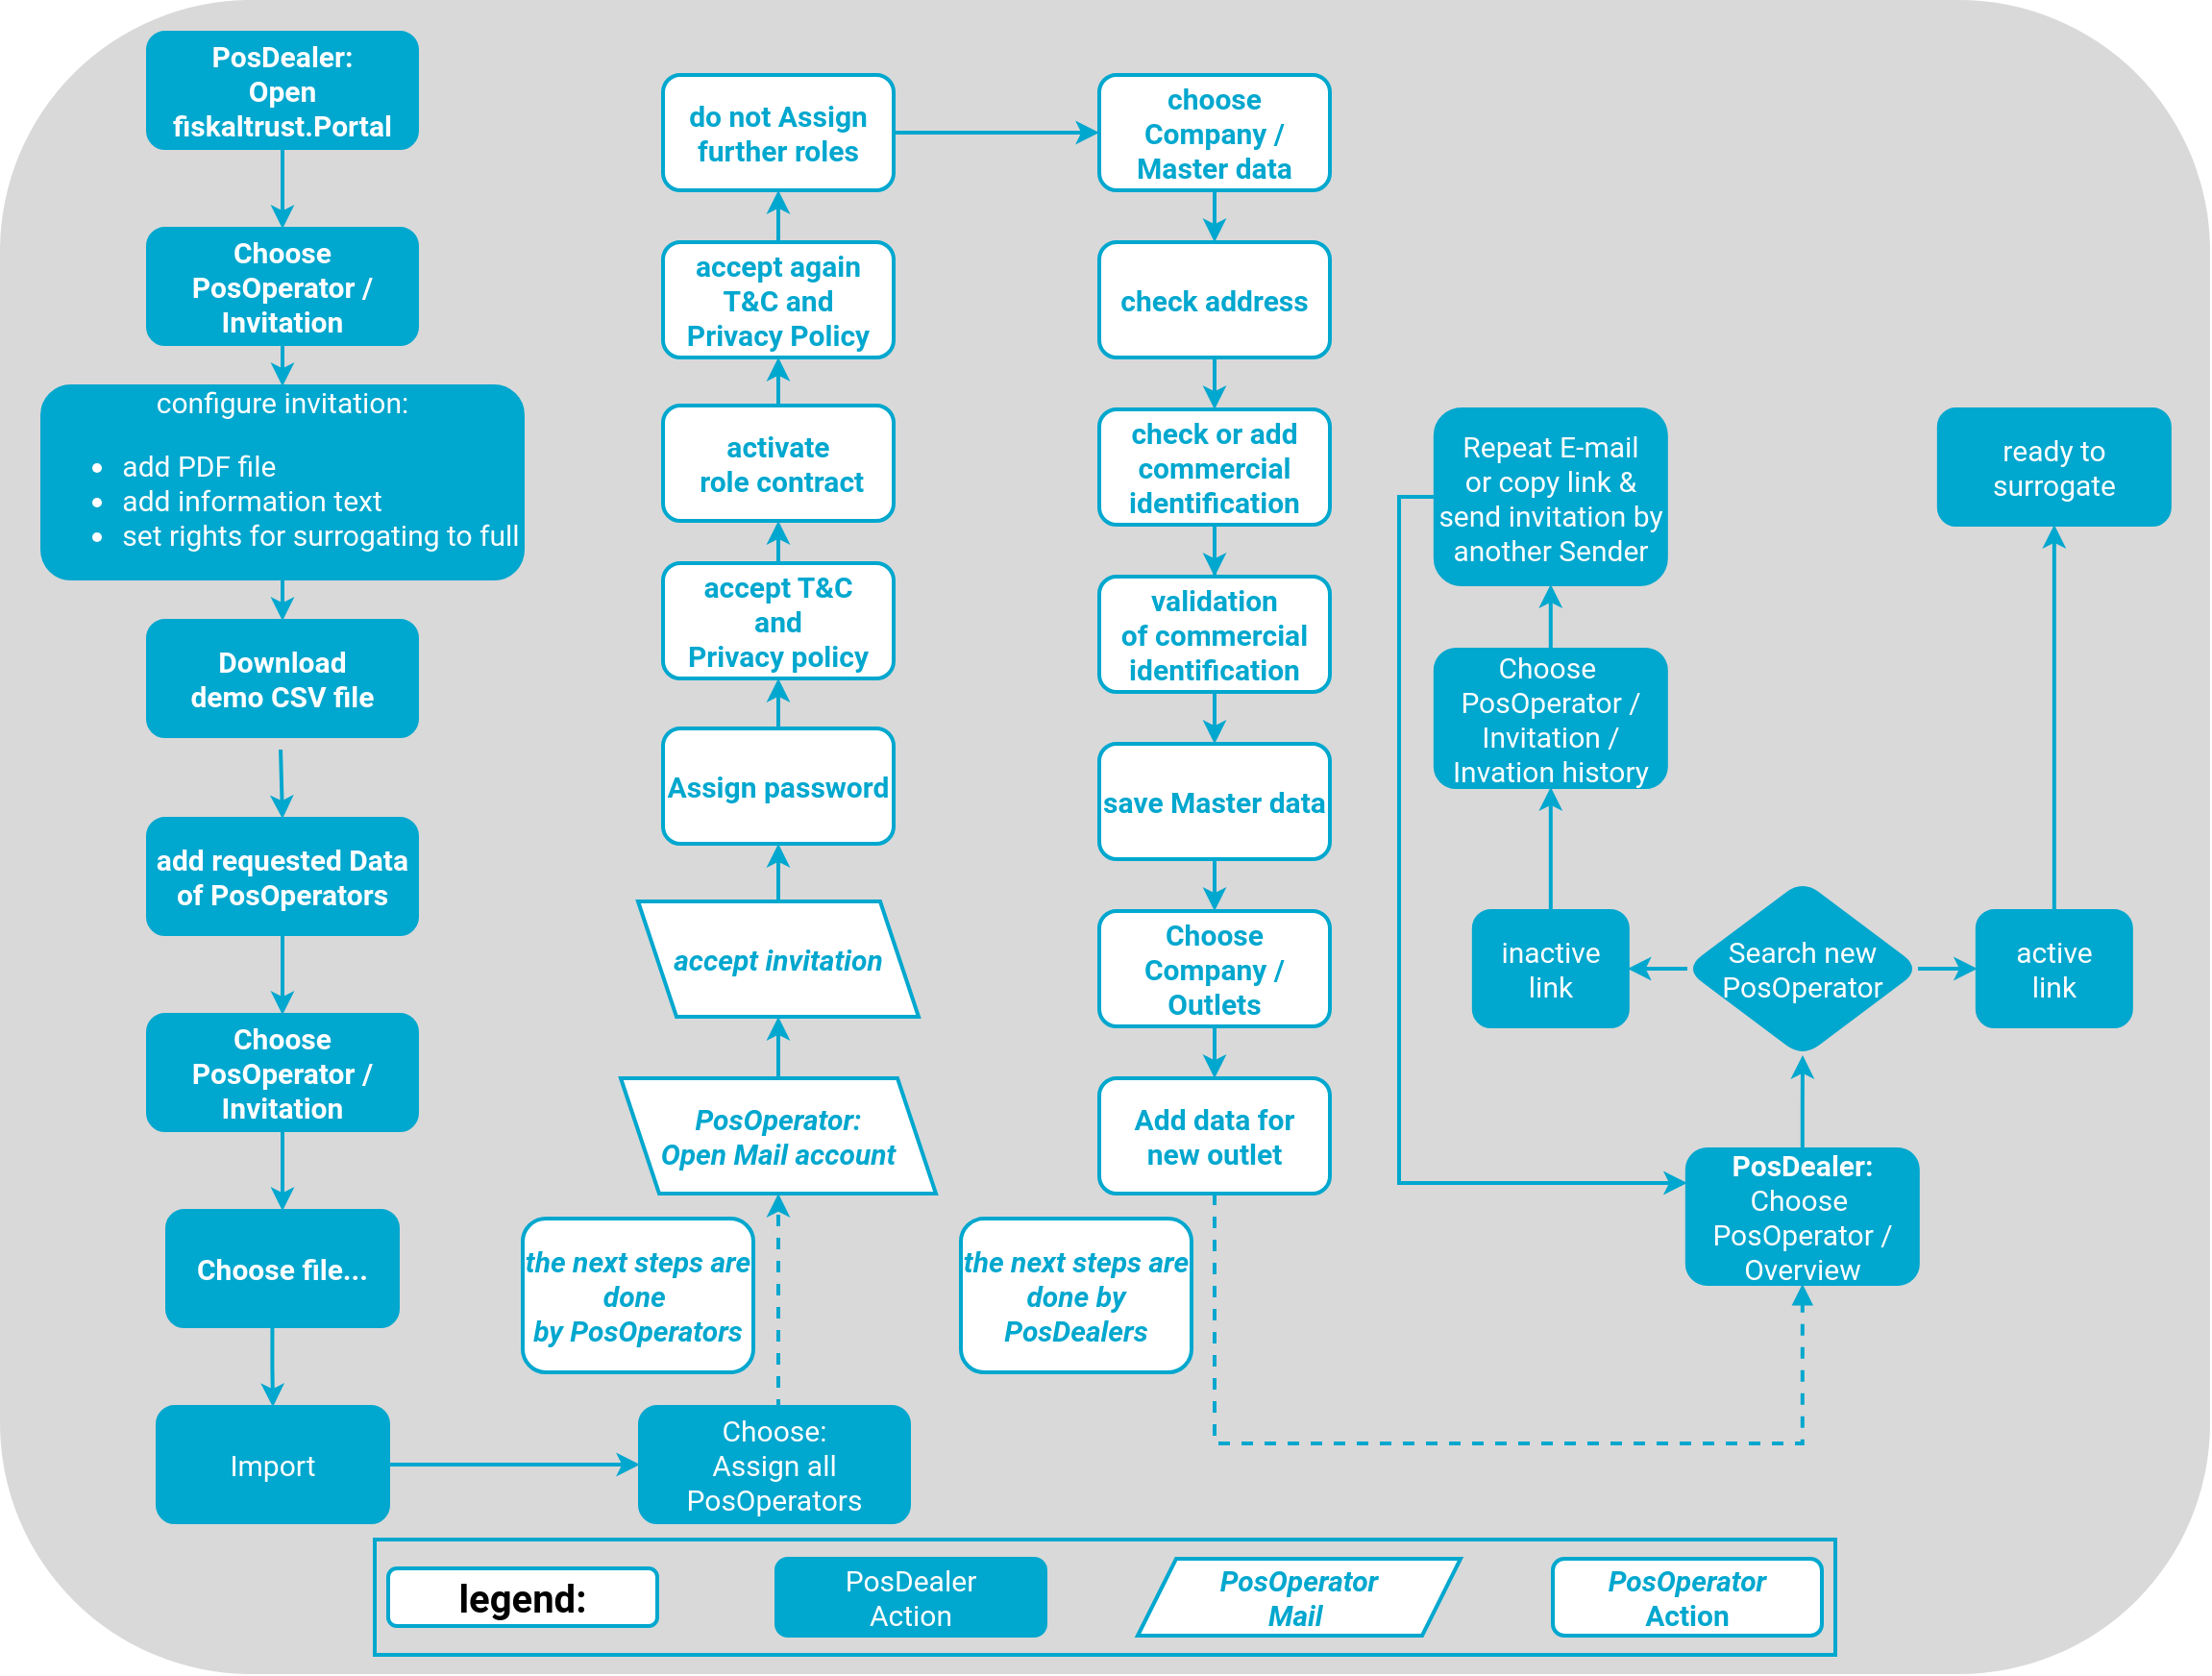 <mxfile version="16.5.1" type="device"><diagram id="C5RBs43oDa-KdzZeNtuy" name="Page-1"><mxGraphModel dx="5202" dy="2145" grid="1" gridSize="10" guides="1" tooltips="1" connect="1" arrows="1" fold="1" page="1" pageScale="1" pageWidth="1169" pageHeight="827" math="0" shadow="0"><root><mxCell id="WIyWlLk6GJQsqaUBKTNV-0"/><mxCell id="WIyWlLk6GJQsqaUBKTNV-1" parent="WIyWlLk6GJQsqaUBKTNV-0"/><mxCell id="uAgd9lMxeHu8T8ckCQIQ-0" value="" style="rounded=1;whiteSpace=wrap;html=1;fillColor=#D9D9D9;strokeColor=none;" vertex="1" parent="WIyWlLk6GJQsqaUBKTNV-1"><mxGeometry x="-2350" y="-11" width="1150" height="871" as="geometry"/></mxCell><mxCell id="v3fSg9JuTYm69rFWSCnm-49" value="" style="edgeStyle=orthogonalEdgeStyle;rounded=0;orthogonalLoop=1;jettySize=auto;html=1;fontFamily=Roboto;fontSize=24;fontColor=#00A7CE;strokeColor=#00A7CE;fontStyle=1;strokeWidth=2;entryX=0.5;entryY=0;entryDx=0;entryDy=0;" parent="WIyWlLk6GJQsqaUBKTNV-1" source="v3fSg9JuTYm69rFWSCnm-47" target="uAgd9lMxeHu8T8ckCQIQ-47" edge="1"><mxGeometry relative="1" as="geometry"><mxPoint x="-2185.72" y="94.36" as="targetPoint"/></mxGeometry></mxCell><mxCell id="v3fSg9JuTYm69rFWSCnm-47" value="&lt;span style=&quot;&quot;&gt;PosDealer:&lt;/span&gt;&lt;br style=&quot;&quot;&gt;&lt;span style=&quot;&quot;&gt;Open fiskaltrust.Portal&lt;/span&gt;&lt;span style=&quot;font-size: 15px;&quot;&gt;&lt;br&gt;&lt;/span&gt;" style="whiteSpace=wrap;html=1;rounded=1;fontColor=#FFFFFF;strokeColor=#00A7CE;fillColor=#00A7CE;fontFamily=Roboto;fontSize=15;fontStyle=1;strokeWidth=2;" parent="WIyWlLk6GJQsqaUBKTNV-1" vertex="1"><mxGeometry x="-2273" y="6" width="140" height="60" as="geometry"/></mxCell><mxCell id="Mn3AqxcqX_a29lvz7Gvl-13" value="" style="edgeStyle=orthogonalEdgeStyle;rounded=0;orthogonalLoop=1;jettySize=auto;html=1;strokeColor=#00A7CE;fontStyle=1;strokeWidth=2;entryX=0.5;entryY=0;entryDx=0;entryDy=0;" parent="WIyWlLk6GJQsqaUBKTNV-1" source="v3fSg9JuTYm69rFWSCnm-54" target="v3fSg9JuTYm69rFWSCnm-65" edge="1"><mxGeometry relative="1" as="geometry"><mxPoint x="-2080.56" y="547.6" as="targetPoint"/></mxGeometry></mxCell><mxCell id="v3fSg9JuTYm69rFWSCnm-54" value="add requested Data of PosOperators" style="whiteSpace=wrap;html=1;rounded=1;fontColor=#FFFFFF;strokeColor=#00A7CE;fillColor=#00A7CE;fontFamily=Roboto;fontSize=15;fontStyle=1;strokeWidth=2;" parent="WIyWlLk6GJQsqaUBKTNV-1" vertex="1"><mxGeometry x="-2273" y="415" width="140" height="60" as="geometry"/></mxCell><mxCell id="v3fSg9JuTYm69rFWSCnm-68" value="" style="edgeStyle=orthogonalEdgeStyle;rounded=0;orthogonalLoop=1;jettySize=auto;html=1;fontFamily=Roboto;fontSize=24;fontColor=#00A7CE;strokeColor=#00A7CE;fontStyle=1;strokeWidth=2;" parent="WIyWlLk6GJQsqaUBKTNV-1" source="v3fSg9JuTYm69rFWSCnm-65" target="uAgd9lMxeHu8T8ckCQIQ-40" edge="1"><mxGeometry relative="1" as="geometry"><mxPoint x="-2136" y="663" as="targetPoint"/></mxGeometry></mxCell><mxCell id="v3fSg9JuTYm69rFWSCnm-70" value="" style="edgeStyle=orthogonalEdgeStyle;rounded=0;orthogonalLoop=1;jettySize=auto;html=1;fontFamily=Roboto;fontSize=24;fontColor=#00A7CE;strokeColor=#00A7CE;strokeWidth=2;exitX=0.456;exitY=0.983;exitDx=0;exitDy=0;exitPerimeter=0;" parent="WIyWlLk6GJQsqaUBKTNV-1" source="uAgd9lMxeHu8T8ckCQIQ-40" target="v3fSg9JuTYm69rFWSCnm-69" edge="1"><mxGeometry relative="1" as="geometry"><mxPoint x="-2196" y="693" as="sourcePoint"/></mxGeometry></mxCell><mxCell id="Mn3AqxcqX_a29lvz7Gvl-87" value="" style="edgeStyle=orthogonalEdgeStyle;rounded=0;orthogonalLoop=1;jettySize=auto;html=1;fontColor=#00A7CE;strokeColor=#00A7CE;strokeWidth=2;" parent="WIyWlLk6GJQsqaUBKTNV-1" source="v3fSg9JuTYm69rFWSCnm-69" target="v3fSg9JuTYm69rFWSCnm-89" edge="1"><mxGeometry relative="1" as="geometry"/></mxCell><mxCell id="v3fSg9JuTYm69rFWSCnm-69" value="Import" style="whiteSpace=wrap;html=1;rounded=1;fontFamily=Roboto;fontSize=15;fontColor=#FFFFFF;strokeColor=#00A7CE;fillColor=#00A7CE;strokeWidth=2;" parent="WIyWlLk6GJQsqaUBKTNV-1" vertex="1"><mxGeometry x="-2268" y="721" width="120" height="60" as="geometry"/></mxCell><mxCell id="v3fSg9JuTYm69rFWSCnm-101" value="" style="edgeStyle=orthogonalEdgeStyle;rounded=0;orthogonalLoop=1;jettySize=auto;html=1;fontFamily=Roboto;fontSize=24;fontColor=#00A7CE;strokeColor=#00A7CE;strokeWidth=2;" parent="WIyWlLk6GJQsqaUBKTNV-1" source="v3fSg9JuTYm69rFWSCnm-98" target="v3fSg9JuTYm69rFWSCnm-100" edge="1"><mxGeometry relative="1" as="geometry"/></mxCell><mxCell id="v3fSg9JuTYm69rFWSCnm-98" value="accept invitation" style="shape=parallelogram;perimeter=parallelogramPerimeter;whiteSpace=wrap;html=1;fixedSize=1;labelBackgroundColor=#;fontFamily=Roboto;fontSize=15;fontColor=#00A7CE;strokeColor=#00A7CE;fillColor=default;fontStyle=3;flipV=1;strokeWidth=2;" parent="WIyWlLk6GJQsqaUBKTNV-1" vertex="1"><mxGeometry x="-2018" y="458" width="146" height="60" as="geometry"/></mxCell><mxCell id="v3fSg9JuTYm69rFWSCnm-103" value="" style="edgeStyle=orthogonalEdgeStyle;rounded=0;orthogonalLoop=1;jettySize=auto;html=1;fontFamily=Roboto;fontSize=24;fontColor=#00A7CE;strokeColor=#00A7CE;strokeWidth=2;" parent="WIyWlLk6GJQsqaUBKTNV-1" source="v3fSg9JuTYm69rFWSCnm-100" target="v3fSg9JuTYm69rFWSCnm-102" edge="1"><mxGeometry relative="1" as="geometry"/></mxCell><mxCell id="v3fSg9JuTYm69rFWSCnm-100" value="Assign password" style="whiteSpace=wrap;html=1;rounded=1;fontFamily=Roboto;fontSize=15;fontColor=#00A7CE;fontStyle=1;strokeColor=#00A7CE;flipV=1;strokeWidth=2;" parent="WIyWlLk6GJQsqaUBKTNV-1" vertex="1"><mxGeometry x="-2005" y="368" width="120" height="60" as="geometry"/></mxCell><mxCell id="z2bu3mqi8o8vtRumku9h-1" value="" style="edgeStyle=orthogonalEdgeStyle;rounded=0;orthogonalLoop=1;jettySize=auto;html=1;strokeColor=#00A7CE;strokeWidth=2;" parent="WIyWlLk6GJQsqaUBKTNV-1" source="v3fSg9JuTYm69rFWSCnm-102" target="z2bu3mqi8o8vtRumku9h-0" edge="1"><mxGeometry relative="1" as="geometry"/></mxCell><mxCell id="v3fSg9JuTYm69rFWSCnm-102" value="accept T&amp;amp;C&lt;br&gt;and &lt;br&gt;Privacy policy" style="whiteSpace=wrap;html=1;rounded=1;fontFamily=Roboto;fontSize=15;fontColor=#00A7CE;fontStyle=1;strokeColor=#00A7CE;flipV=1;strokeWidth=2;" parent="WIyWlLk6GJQsqaUBKTNV-1" vertex="1"><mxGeometry x="-2005" y="282" width="120" height="60" as="geometry"/></mxCell><mxCell id="puUZkzGOgNQU4tXlGvYH-34" value="" style="edgeStyle=orthogonalEdgeStyle;rounded=0;orthogonalLoop=1;jettySize=auto;html=1;strokeColor=#00A7CE;strokeWidth=2;" parent="WIyWlLk6GJQsqaUBKTNV-1" source="v3fSg9JuTYm69rFWSCnm-104" target="puUZkzGOgNQU4tXlGvYH-23" edge="1"><mxGeometry relative="1" as="geometry"/></mxCell><mxCell id="v3fSg9JuTYm69rFWSCnm-104" value="choose &lt;br&gt;Company / Master data" style="whiteSpace=wrap;html=1;rounded=1;fontFamily=Roboto;fontSize=15;fontColor=#00A7CE;fontStyle=1;strokeColor=#00A7CE;flipV=1;strokeWidth=2;" parent="WIyWlLk6GJQsqaUBKTNV-1" vertex="1"><mxGeometry x="-1778" y="28" width="120" height="60" as="geometry"/></mxCell><mxCell id="Mn3AqxcqX_a29lvz7Gvl-58" value="" style="edgeStyle=orthogonalEdgeStyle;rounded=0;orthogonalLoop=1;jettySize=auto;html=1;fontColor=#00A7CE;strokeColor=#00A7CE;strokeWidth=2;" parent="WIyWlLk6GJQsqaUBKTNV-1" source="v3fSg9JuTYm69rFWSCnm-108" target="Mn3AqxcqX_a29lvz7Gvl-57" edge="1"><mxGeometry relative="1" as="geometry"/></mxCell><mxCell id="v3fSg9JuTYm69rFWSCnm-108" value="check or add commercial identification" style="whiteSpace=wrap;html=1;rounded=1;fontFamily=Roboto;fontSize=15;fontColor=#00A7CE;fontStyle=1;strokeColor=#00A7CE;strokeWidth=2;flipV=1;" parent="WIyWlLk6GJQsqaUBKTNV-1" vertex="1"><mxGeometry x="-1778" y="202" width="120" height="60" as="geometry"/></mxCell><mxCell id="v3fSg9JuTYm69rFWSCnm-120" value="" style="edgeStyle=orthogonalEdgeStyle;rounded=0;orthogonalLoop=1;jettySize=auto;html=1;fontFamily=Roboto;fontSize=15;fontColor=#00A7CE;strokeColor=#00A7CE;strokeWidth=2;dashed=1;exitX=0.5;exitY=0;exitDx=0;exitDy=0;entryX=0.5;entryY=1;entryDx=0;entryDy=0;" parent="WIyWlLk6GJQsqaUBKTNV-1" source="v3fSg9JuTYm69rFWSCnm-89" target="puUZkzGOgNQU4tXlGvYH-32" edge="1"><mxGeometry relative="1" as="geometry"><mxPoint x="-1690" y="901" as="targetPoint"/><Array as="points"><mxPoint x="-1945" y="721"/></Array></mxGeometry></mxCell><mxCell id="z2bu3mqi8o8vtRumku9h-3" value="" style="edgeStyle=orthogonalEdgeStyle;rounded=0;orthogonalLoop=1;jettySize=auto;html=1;fontColor=#00A7CE;strokeColor=#00A7CE;strokeWidth=2;" parent="WIyWlLk6GJQsqaUBKTNV-1" source="z2bu3mqi8o8vtRumku9h-0" target="z2bu3mqi8o8vtRumku9h-2" edge="1"><mxGeometry relative="1" as="geometry"/></mxCell><mxCell id="z2bu3mqi8o8vtRumku9h-0" value="&lt;span&gt;activate&lt;br&gt;&amp;nbsp;role contract&lt;/span&gt;" style="whiteSpace=wrap;html=1;rounded=1;fontFamily=Roboto;fontSize=15;fontColor=#00A7CE;fontStyle=1;strokeColor=#00A7CE;flipV=1;strokeWidth=2;" parent="WIyWlLk6GJQsqaUBKTNV-1" vertex="1"><mxGeometry x="-2005" y="200" width="120" height="60" as="geometry"/></mxCell><mxCell id="z2bu3mqi8o8vtRumku9h-6" value="" style="edgeStyle=orthogonalEdgeStyle;rounded=0;orthogonalLoop=1;jettySize=auto;html=1;fontColor=#00A7CE;strokeColor=#00A7CE;strokeWidth=2;" parent="WIyWlLk6GJQsqaUBKTNV-1" source="z2bu3mqi8o8vtRumku9h-2" target="z2bu3mqi8o8vtRumku9h-5" edge="1"><mxGeometry relative="1" as="geometry"/></mxCell><mxCell id="z2bu3mqi8o8vtRumku9h-2" value="&lt;span&gt;accept again&lt;br&gt;T&amp;amp;C&amp;nbsp;&lt;/span&gt;&lt;span&gt;and &lt;br&gt;Privacy Policy&lt;/span&gt;" style="whiteSpace=wrap;html=1;rounded=1;fontFamily=Roboto;fontSize=15;fontColor=#00A7CE;fontStyle=1;strokeColor=#00A7CE;flipV=1;strokeWidth=2;" parent="WIyWlLk6GJQsqaUBKTNV-1" vertex="1"><mxGeometry x="-2005" y="115" width="120" height="60" as="geometry"/></mxCell><mxCell id="puUZkzGOgNQU4tXlGvYH-30" value="" style="edgeStyle=orthogonalEdgeStyle;rounded=0;orthogonalLoop=1;jettySize=auto;html=1;strokeColor=#00A7CE;strokeWidth=2;" parent="WIyWlLk6GJQsqaUBKTNV-1" source="z2bu3mqi8o8vtRumku9h-5" target="v3fSg9JuTYm69rFWSCnm-104" edge="1"><mxGeometry relative="1" as="geometry"/></mxCell><mxCell id="z2bu3mqi8o8vtRumku9h-5" value="&lt;h4&gt;do not&amp;nbsp;Assign further roles&lt;/h4&gt;" style="whiteSpace=wrap;html=1;rounded=1;fontFamily=Roboto;fontSize=15;fontColor=#00A7CE;fontStyle=1;strokeColor=#00A7CE;flipV=1;strokeWidth=2;" parent="WIyWlLk6GJQsqaUBKTNV-1" vertex="1"><mxGeometry x="-2005" y="28" width="120" height="60" as="geometry"/></mxCell><mxCell id="puUZkzGOgNQU4tXlGvYH-8" value="" style="edgeStyle=orthogonalEdgeStyle;rounded=0;orthogonalLoop=1;jettySize=auto;html=1;strokeColor=#00A7CE;strokeWidth=2;" parent="WIyWlLk6GJQsqaUBKTNV-1" source="Mn3AqxcqX_a29lvz7Gvl-14" target="puUZkzGOgNQU4tXlGvYH-7" edge="1"><mxGeometry relative="1" as="geometry"/></mxCell><mxCell id="Mn3AqxcqX_a29lvz7Gvl-14" value="save Master data" style="whiteSpace=wrap;html=1;rounded=1;fontFamily=Roboto;fontSize=15;fontColor=#00A7CE;fontStyle=1;strokeColor=#00A7CE;strokeWidth=2;" parent="WIyWlLk6GJQsqaUBKTNV-1" vertex="1"><mxGeometry x="-1778" y="376" width="120" height="60" as="geometry"/></mxCell><mxCell id="Mn3AqxcqX_a29lvz7Gvl-69" value="" style="edgeStyle=orthogonalEdgeStyle;rounded=0;orthogonalLoop=1;jettySize=auto;html=1;fontColor=#00A7CE;strokeColor=#00A7CE;strokeWidth=2;entryX=0.5;entryY=0;entryDx=0;entryDy=0;" parent="WIyWlLk6GJQsqaUBKTNV-1" source="Mn3AqxcqX_a29lvz7Gvl-57" target="Mn3AqxcqX_a29lvz7Gvl-14" edge="1"><mxGeometry relative="1" as="geometry"><mxPoint x="-1708" y="500" as="targetPoint"/></mxGeometry></mxCell><mxCell id="Mn3AqxcqX_a29lvz7Gvl-57" value="validation&lt;br&gt;of commercial identification" style="whiteSpace=wrap;html=1;rounded=1;fontFamily=Roboto;fontSize=15;fontColor=#00A7CE;fontStyle=1;strokeColor=#00A7CE;strokeWidth=2;" parent="WIyWlLk6GJQsqaUBKTNV-1" vertex="1"><mxGeometry x="-1778" y="289" width="120" height="60" as="geometry"/></mxCell><mxCell id="Mn3AqxcqX_a29lvz7Gvl-68" value="" style="edgeStyle=orthogonalEdgeStyle;rounded=0;orthogonalLoop=1;jettySize=auto;html=1;fontFamily=Roboto;fontSize=24;fontColor=#00A7CE;strokeColor=#00A7CE;endArrow=none;strokeWidth=2;" parent="WIyWlLk6GJQsqaUBKTNV-1" source="v3fSg9JuTYm69rFWSCnm-108" target="Mn3AqxcqX_a29lvz7Gvl-57" edge="1"><mxGeometry relative="1" as="geometry"><mxPoint x="-1444" y="352" as="sourcePoint"/><mxPoint x="-1444" y="481.0" as="targetPoint"/></mxGeometry></mxCell><mxCell id="v3fSg9JuTYm69rFWSCnm-89" value="Choose:&lt;br&gt;Assign all PosOperators" style="whiteSpace=wrap;html=1;rounded=1;fontFamily=Roboto;fontSize=15;fontColor=#FFFFFF;strokeColor=#00A7CE;fillColor=#00A7CE;flipV=1;strokeWidth=2;" parent="WIyWlLk6GJQsqaUBKTNV-1" vertex="1"><mxGeometry x="-2017" y="721" width="140" height="60" as="geometry"/></mxCell><mxCell id="puUZkzGOgNQU4tXlGvYH-10" value="" style="edgeStyle=orthogonalEdgeStyle;rounded=0;orthogonalLoop=1;jettySize=auto;html=1;strokeColor=#00A7CE;strokeWidth=2;" parent="WIyWlLk6GJQsqaUBKTNV-1" source="puUZkzGOgNQU4tXlGvYH-7" target="puUZkzGOgNQU4tXlGvYH-9" edge="1"><mxGeometry relative="1" as="geometry"/></mxCell><mxCell id="puUZkzGOgNQU4tXlGvYH-7" value="Choose Company / Outlets" style="whiteSpace=wrap;html=1;rounded=1;fontFamily=Roboto;fontSize=15;fontColor=#00A7CE;fontStyle=1;strokeColor=#00A7CE;strokeWidth=2;" parent="WIyWlLk6GJQsqaUBKTNV-1" vertex="1"><mxGeometry x="-1778" y="463" width="120" height="60" as="geometry"/></mxCell><mxCell id="puUZkzGOgNQU4tXlGvYH-9" value="Add data for&lt;br&gt;new outlet" style="whiteSpace=wrap;html=1;rounded=1;fontFamily=Roboto;fontSize=15;fontColor=#00A7CE;fontStyle=1;strokeColor=#00A7CE;strokeWidth=2;" parent="WIyWlLk6GJQsqaUBKTNV-1" vertex="1"><mxGeometry x="-1778" y="550" width="120" height="60" as="geometry"/></mxCell><mxCell id="puUZkzGOgNQU4tXlGvYH-37" value="" style="edgeStyle=orthogonalEdgeStyle;rounded=0;orthogonalLoop=1;jettySize=auto;html=1;strokeColor=#00A7CE;strokeWidth=2;" parent="WIyWlLk6GJQsqaUBKTNV-1" source="puUZkzGOgNQU4tXlGvYH-23" target="v3fSg9JuTYm69rFWSCnm-108" edge="1"><mxGeometry relative="1" as="geometry"/></mxCell><mxCell id="puUZkzGOgNQU4tXlGvYH-23" value="check address" style="whiteSpace=wrap;html=1;rounded=1;fontFamily=Roboto;fontSize=15;fontColor=#00A7CE;fontStyle=1;strokeColor=#00A7CE;strokeWidth=2;flipV=1;" parent="WIyWlLk6GJQsqaUBKTNV-1" vertex="1"><mxGeometry x="-1778" y="115" width="120" height="60" as="geometry"/></mxCell><mxCell id="puUZkzGOgNQU4tXlGvYH-36" value="" style="edgeStyle=orthogonalEdgeStyle;rounded=0;orthogonalLoop=1;jettySize=auto;html=1;strokeColor=#00A7CE;strokeWidth=2;exitX=0.5;exitY=0;exitDx=0;exitDy=0;" parent="WIyWlLk6GJQsqaUBKTNV-1" source="puUZkzGOgNQU4tXlGvYH-32" target="v3fSg9JuTYm69rFWSCnm-98" edge="1"><mxGeometry relative="1" as="geometry"><mxPoint x="-1957" y="545" as="sourcePoint"/></mxGeometry></mxCell><mxCell id="puUZkzGOgNQU4tXlGvYH-32" value="PosOperator:&lt;br&gt;Open Mail account" style="shape=parallelogram;perimeter=parallelogramPerimeter;whiteSpace=wrap;html=1;fixedSize=1;labelBackgroundColor=#;fontFamily=Roboto;fontSize=15;fontColor=#00A7CE;strokeColor=#00A7CE;fillColor=default;fontStyle=3;flipV=1;strokeWidth=2;" parent="WIyWlLk6GJQsqaUBKTNV-1" vertex="1"><mxGeometry x="-2027" y="550" width="164" height="60" as="geometry"/></mxCell><mxCell id="uAgd9lMxeHu8T8ckCQIQ-1" value="" style="group" vertex="1" connectable="0" parent="WIyWlLk6GJQsqaUBKTNV-1"><mxGeometry x="-2155" y="790" width="760" height="60" as="geometry"/></mxCell><mxCell id="uAgd9lMxeHu8T8ckCQIQ-2" value="" style="rounded=0;whiteSpace=wrap;html=1;fillColor=none;strokeWidth=2;strokeColor=#00A7CE;" vertex="1" parent="uAgd9lMxeHu8T8ckCQIQ-1"><mxGeometry width="760" height="60" as="geometry"/></mxCell><mxCell id="uAgd9lMxeHu8T8ckCQIQ-3" value="&lt;span style=&quot;font-size: 15px&quot;&gt;PosDealer&lt;br&gt;Action&lt;/span&gt;" style="whiteSpace=wrap;html=1;rounded=1;fontFamily=Roboto;fontSize=15;fontColor=#FFFFFF;strokeColor=#00A7CE;fillColor=#00A7CE;strokeWidth=2;" vertex="1" parent="uAgd9lMxeHu8T8ckCQIQ-1"><mxGeometry x="209" y="10" width="140" height="40" as="geometry"/></mxCell><mxCell id="uAgd9lMxeHu8T8ckCQIQ-4" value="&lt;i&gt;PosOperator&lt;br&gt;&lt;/i&gt;Action" style="whiteSpace=wrap;html=1;rounded=1;fontFamily=Roboto;fontStyle=1;fontSize=15;fontColor=#00A7CE;strokeColor=#00A7CE;strokeWidth=2;" vertex="1" parent="uAgd9lMxeHu8T8ckCQIQ-1"><mxGeometry x="613" y="10" width="140" height="40" as="geometry"/></mxCell><mxCell id="uAgd9lMxeHu8T8ckCQIQ-5" value="&lt;font style=&quot;font-size: 20px&quot;&gt;legend:&lt;/font&gt;" style="whiteSpace=wrap;html=1;rounded=1;fontFamily=Roboto;fontStyle=1;fontSize=15;strokeWidth=2;strokeColor=#00A7CE;" vertex="1" parent="uAgd9lMxeHu8T8ckCQIQ-1"><mxGeometry x="7" y="15" width="140" height="30" as="geometry"/></mxCell><mxCell id="uAgd9lMxeHu8T8ckCQIQ-6" value="PosOperator&lt;br&gt;Mail&amp;nbsp;" style="shape=parallelogram;perimeter=parallelogramPerimeter;whiteSpace=wrap;html=1;fixedSize=1;labelBackgroundColor=#;fontFamily=Roboto;fontSize=15;fontColor=#00A7CE;strokeColor=#00A7CE;fillColor=default;fontStyle=3;strokeWidth=2;" vertex="1" parent="uAgd9lMxeHu8T8ckCQIQ-1"><mxGeometry x="397" y="10" width="168" height="40" as="geometry"/></mxCell><mxCell id="uAgd9lMxeHu8T8ckCQIQ-7" value="&lt;div&gt;&lt;i&gt;the next steps are done&amp;nbsp;&lt;/i&gt;&lt;/div&gt;&lt;div&gt;&lt;i&gt;by PosOperators&lt;/i&gt;&lt;/div&gt;" style="whiteSpace=wrap;html=1;rounded=1;fontFamily=Roboto;fontStyle=1;fontSize=15;fontColor=#00A7CE;strokeColor=#00A7CE;strokeWidth=2;" vertex="1" parent="WIyWlLk6GJQsqaUBKTNV-1"><mxGeometry x="-2078" y="623" width="120" height="80" as="geometry"/></mxCell><mxCell id="v3fSg9JuTYm69rFWSCnm-65" value="Choose&lt;br&gt;PosOperator / Invitation" style="whiteSpace=wrap;html=1;rounded=1;fontFamily=Roboto;fontSize=15;fontColor=#FFFFFF;strokeColor=#00A7CE;fillColor=#00A7CE;fontStyle=1;strokeWidth=2;" parent="WIyWlLk6GJQsqaUBKTNV-1" vertex="1"><mxGeometry x="-2273" y="517" width="140" height="60" as="geometry"/></mxCell><mxCell id="uAgd9lMxeHu8T8ckCQIQ-24" value="" style="edgeStyle=orthogonalEdgeStyle;rounded=0;orthogonalLoop=1;jettySize=auto;html=1;fontColor=#00A7CE;strokeColor=#00A7CE;strokeWidth=2;entryX=0.5;entryY=1;entryDx=0;entryDy=0;exitX=0.5;exitY=0;exitDx=0;exitDy=0;" edge="1" parent="WIyWlLk6GJQsqaUBKTNV-1" source="uAgd9lMxeHu8T8ckCQIQ-31" target="uAgd9lMxeHu8T8ckCQIQ-30"><mxGeometry relative="1" as="geometry"><mxPoint x="-1544.45" y="278.034" as="targetPoint"/><mxPoint x="-1544.09" y="336" as="sourcePoint"/><Array as="points"/></mxGeometry></mxCell><mxCell id="uAgd9lMxeHu8T8ckCQIQ-25" style="edgeStyle=orthogonalEdgeStyle;rounded=0;orthogonalLoop=1;jettySize=auto;html=1;entryX=0;entryY=0.25;entryDx=0;entryDy=0;strokeColor=#00A7CE;strokeWidth=2;exitX=0;exitY=0.5;exitDx=0;exitDy=0;" edge="1" parent="WIyWlLk6GJQsqaUBKTNV-1" source="uAgd9lMxeHu8T8ckCQIQ-27" target="uAgd9lMxeHu8T8ckCQIQ-33"><mxGeometry relative="1" as="geometry"><mxPoint x="-1583.09" y="122.5" as="sourcePoint"/><mxPoint x="-1410.09" y="604.5" as="targetPoint"/><Array as="points"><mxPoint x="-1622" y="247"/><mxPoint x="-1622" y="605"/></Array></mxGeometry></mxCell><mxCell id="uAgd9lMxeHu8T8ckCQIQ-26" value="" style="edgeStyle=orthogonalEdgeStyle;rounded=0;orthogonalLoop=1;jettySize=auto;html=1;strokeColor=#00A7CE;fontColor=#00A7CE;strokeWidth=2;entryX=0.5;entryY=1;entryDx=0;entryDy=0;exitX=0.5;exitY=0;exitDx=0;exitDy=0;" edge="1" parent="WIyWlLk6GJQsqaUBKTNV-1" source="uAgd9lMxeHu8T8ckCQIQ-29" target="uAgd9lMxeHu8T8ckCQIQ-28"><mxGeometry relative="1" as="geometry"><mxPoint x="-1282.09" y="336" as="sourcePoint"/><mxPoint x="-1272" y="140" as="targetPoint"/><Array as="points"/></mxGeometry></mxCell><mxCell id="uAgd9lMxeHu8T8ckCQIQ-27" value="Repeat E-mail&lt;br&gt;or copy link &amp;amp; send invitation by another Sender" style="whiteSpace=wrap;html=1;rounded=1;fontFamily=Roboto;fontSize=15;fontColor=#FFFFFF;strokeColor=#00A7CE;fillColor=#00A7CE;strokeWidth=2;" vertex="1" parent="WIyWlLk6GJQsqaUBKTNV-1"><mxGeometry x="-1603.09" y="202" width="120" height="91" as="geometry"/></mxCell><mxCell id="uAgd9lMxeHu8T8ckCQIQ-28" value="ready to surrogate" style="whiteSpace=wrap;html=1;fontSize=15;fontFamily=Roboto;fillColor=#00A7CE;strokeColor=#00A7CE;fontColor=#FFFFFF;rounded=1;strokeWidth=2;" vertex="1" parent="WIyWlLk6GJQsqaUBKTNV-1"><mxGeometry x="-1341.09" y="202" width="120" height="60" as="geometry"/></mxCell><mxCell id="uAgd9lMxeHu8T8ckCQIQ-29" value="active&lt;br&gt;link" style="whiteSpace=wrap;html=1;rounded=1;fontFamily=Roboto;fontSize=15;fontColor=#FFFFFF;strokeColor=#00A7CE;fillColor=#00A7CE;strokeWidth=2;" vertex="1" parent="WIyWlLk6GJQsqaUBKTNV-1"><mxGeometry x="-1321.09" y="463" width="80" height="60" as="geometry"/></mxCell><mxCell id="uAgd9lMxeHu8T8ckCQIQ-60" value="" style="edgeStyle=orthogonalEdgeStyle;shape=connector;rounded=0;orthogonalLoop=1;jettySize=auto;html=1;labelBackgroundColor=default;fontFamily=Helvetica;fontSize=11;fontColor=#00A7CE;endArrow=classic;strokeColor=#00A7CE;strokeWidth=2;" edge="1" parent="WIyWlLk6GJQsqaUBKTNV-1" source="uAgd9lMxeHu8T8ckCQIQ-30" target="uAgd9lMxeHu8T8ckCQIQ-27"><mxGeometry relative="1" as="geometry"/></mxCell><mxCell id="uAgd9lMxeHu8T8ckCQIQ-30" value="Choose&amp;nbsp;&lt;br&gt;PosOperator / Invitation / Invation history" style="whiteSpace=wrap;html=1;rounded=1;fontFamily=Roboto;fontSize=15;fontColor=#FFFFFF;strokeColor=#00A7CE;fillColor=#00A7CE;strokeWidth=2;" vertex="1" parent="WIyWlLk6GJQsqaUBKTNV-1"><mxGeometry x="-1603.09" y="327" width="120" height="71.5" as="geometry"/></mxCell><mxCell id="uAgd9lMxeHu8T8ckCQIQ-31" value="inactive&lt;br&gt;link" style="whiteSpace=wrap;html=1;rounded=1;fontFamily=Roboto;fontSize=15;fontColor=#FFFFFF;strokeColor=#00A7CE;fillColor=#00A7CE;strokeWidth=2;" vertex="1" parent="WIyWlLk6GJQsqaUBKTNV-1"><mxGeometry x="-1583.09" y="463" width="80" height="60" as="geometry"/></mxCell><mxCell id="uAgd9lMxeHu8T8ckCQIQ-58" value="" style="edgeStyle=orthogonalEdgeStyle;rounded=0;orthogonalLoop=1;jettySize=auto;html=1;strokeColor=#00A7CE;fontColor=#00A7CE;strokeWidth=2;" edge="1" parent="WIyWlLk6GJQsqaUBKTNV-1" source="uAgd9lMxeHu8T8ckCQIQ-32" target="uAgd9lMxeHu8T8ckCQIQ-29"><mxGeometry relative="1" as="geometry"/></mxCell><mxCell id="uAgd9lMxeHu8T8ckCQIQ-59" value="" style="edgeStyle=orthogonalEdgeStyle;rounded=0;orthogonalLoop=1;jettySize=auto;html=1;strokeColor=#00A7CE;fontColor=#00A7CE;strokeWidth=2;" edge="1" parent="WIyWlLk6GJQsqaUBKTNV-1" source="uAgd9lMxeHu8T8ckCQIQ-32" target="uAgd9lMxeHu8T8ckCQIQ-31"><mxGeometry relative="1" as="geometry"/></mxCell><mxCell id="uAgd9lMxeHu8T8ckCQIQ-32" value="Search new PosOperator" style="rhombus;whiteSpace=wrap;html=1;rounded=1;fontFamily=Roboto;fontSize=15;fontColor=#FFFFFF;strokeColor=#00A7CE;fillColor=#00A7CE;strokeWidth=2;" vertex="1" parent="WIyWlLk6GJQsqaUBKTNV-1"><mxGeometry x="-1472" y="448" width="120" height="90" as="geometry"/></mxCell><mxCell id="uAgd9lMxeHu8T8ckCQIQ-57" style="edgeStyle=orthogonalEdgeStyle;rounded=0;orthogonalLoop=1;jettySize=auto;html=1;entryX=0.5;entryY=1;entryDx=0;entryDy=0;strokeColor=#00A7CE;fontColor=#00A7CE;strokeWidth=2;" edge="1" parent="WIyWlLk6GJQsqaUBKTNV-1" source="uAgd9lMxeHu8T8ckCQIQ-33" target="uAgd9lMxeHu8T8ckCQIQ-32"><mxGeometry relative="1" as="geometry"/></mxCell><mxCell id="uAgd9lMxeHu8T8ckCQIQ-33" value="&lt;span style=&quot;font-weight: 700&quot;&gt;PosDealer:&lt;br&gt;&lt;/span&gt;Choose&amp;nbsp;&lt;br&gt;PosOperator / Overview" style="whiteSpace=wrap;html=1;rounded=1;fontFamily=Roboto;fontSize=15;fontColor=#FFFFFF;strokeColor=#00A7CE;fillColor=#00A7CE;strokeWidth=2;" vertex="1" parent="WIyWlLk6GJQsqaUBKTNV-1"><mxGeometry x="-1472.09" y="587" width="120" height="70" as="geometry"/></mxCell><mxCell id="uAgd9lMxeHu8T8ckCQIQ-45" style="edgeStyle=orthogonalEdgeStyle;rounded=0;orthogonalLoop=1;jettySize=auto;html=1;entryX=0.5;entryY=0;entryDx=0;entryDy=0;strokeColor=#00A7CE;fontColor=#00A7CE;strokeWidth=2;exitX=0.493;exitY=1.117;exitDx=0;exitDy=0;exitPerimeter=0;" edge="1" parent="WIyWlLk6GJQsqaUBKTNV-1" source="uAgd9lMxeHu8T8ckCQIQ-49" target="v3fSg9JuTYm69rFWSCnm-54"><mxGeometry relative="1" as="geometry"><mxPoint x="-2126" y="398" as="sourcePoint"/></mxGeometry></mxCell><mxCell id="uAgd9lMxeHu8T8ckCQIQ-40" value="Choose file..." style="whiteSpace=wrap;html=1;rounded=1;fontFamily=Roboto;fontSize=15;fontColor=#FFFFFF;strokeColor=#00A7CE;fillColor=#00A7CE;fontStyle=1;strokeWidth=2;" vertex="1" parent="WIyWlLk6GJQsqaUBKTNV-1"><mxGeometry x="-2263" y="619" width="120" height="60" as="geometry"/></mxCell><mxCell id="uAgd9lMxeHu8T8ckCQIQ-50" value="" style="edgeStyle=orthogonalEdgeStyle;rounded=0;orthogonalLoop=1;jettySize=auto;html=1;strokeColor=#00A7CE;fontColor=#00A7CE;strokeWidth=2;" edge="1" parent="WIyWlLk6GJQsqaUBKTNV-1" source="uAgd9lMxeHu8T8ckCQIQ-47" target="uAgd9lMxeHu8T8ckCQIQ-48"><mxGeometry relative="1" as="geometry"/></mxCell><mxCell id="uAgd9lMxeHu8T8ckCQIQ-47" value="Choose&lt;br&gt;PosOperator / Invitation" style="whiteSpace=wrap;html=1;rounded=1;fontFamily=Roboto;fontSize=15;fontColor=#FFFFFF;strokeColor=#00A7CE;fillColor=#00A7CE;fontStyle=1;strokeWidth=2;" vertex="1" parent="WIyWlLk6GJQsqaUBKTNV-1"><mxGeometry x="-2273" y="108" width="140" height="60" as="geometry"/></mxCell><mxCell id="uAgd9lMxeHu8T8ckCQIQ-51" value="" style="edgeStyle=orthogonalEdgeStyle;rounded=0;orthogonalLoop=1;jettySize=auto;html=1;strokeColor=#00A7CE;fontColor=#00A7CE;strokeWidth=2;" edge="1" parent="WIyWlLk6GJQsqaUBKTNV-1" source="uAgd9lMxeHu8T8ckCQIQ-48" target="uAgd9lMxeHu8T8ckCQIQ-49"><mxGeometry relative="1" as="geometry"/></mxCell><mxCell id="uAgd9lMxeHu8T8ckCQIQ-48" value="configure invitation:&lt;br&gt;&lt;ul&gt;&lt;li style=&quot;text-align: left&quot;&gt;&lt;span&gt;add PDF file&lt;/span&gt;&lt;br&gt;&lt;/li&gt;&lt;li style=&quot;text-align: left&quot;&gt;add information&amp;nbsp;text&lt;/li&gt;&lt;li style=&quot;text-align: left&quot;&gt;set rights for surrogating to full&lt;/li&gt;&lt;/ul&gt;" style="whiteSpace=wrap;html=1;rounded=1;fontFamily=Roboto;fontSize=15;fontColor=#FFFFFF;strokeColor=#00A7CE;fillColor=#00A7CE;strokeWidth=2;" vertex="1" parent="WIyWlLk6GJQsqaUBKTNV-1"><mxGeometry x="-2328" y="190" width="250" height="100" as="geometry"/></mxCell><mxCell id="uAgd9lMxeHu8T8ckCQIQ-49" value="Download &lt;br&gt;demo CSV file" style="whiteSpace=wrap;html=1;rounded=1;fontFamily=Roboto;fontSize=15;fontColor=#FFFFFF;strokeColor=#00A7CE;fillColor=#00A7CE;fontStyle=1;strokeWidth=2;" vertex="1" parent="WIyWlLk6GJQsqaUBKTNV-1"><mxGeometry x="-2273" y="312" width="140" height="60" as="geometry"/></mxCell><mxCell id="uAgd9lMxeHu8T8ckCQIQ-61" value="&lt;div&gt;&lt;i&gt;the next steps are&lt;/i&gt;&lt;/div&gt;&lt;div&gt;&lt;i&gt;done by PosDealers&lt;/i&gt;&lt;/div&gt;" style="whiteSpace=wrap;html=1;rounded=1;fontFamily=Roboto;fontStyle=1;fontSize=15;fontColor=#00A7CE;strokeColor=#00A7CE;strokeWidth=2;" vertex="1" parent="WIyWlLk6GJQsqaUBKTNV-1"><mxGeometry x="-1850" y="623" width="120" height="80" as="geometry"/></mxCell><mxCell id="uAgd9lMxeHu8T8ckCQIQ-62" value="" style="edgeStyle=orthogonalEdgeStyle;rounded=0;orthogonalLoop=1;jettySize=auto;html=1;strokeColor=#00A7CE;strokeWidth=2;dashed=1;entryX=0.5;entryY=1;entryDx=0;entryDy=0;exitX=0.5;exitY=1;exitDx=0;exitDy=0;endArrow=block;endFill=1;" edge="1" parent="WIyWlLk6GJQsqaUBKTNV-1" source="puUZkzGOgNQU4tXlGvYH-9" target="uAgd9lMxeHu8T8ckCQIQ-33"><mxGeometry relative="1" as="geometry"><mxPoint x="-1718" y="610" as="sourcePoint"/><mxPoint x="-1412.09" y="657" as="targetPoint"/><Array as="points"><mxPoint x="-1718" y="740"/><mxPoint x="-1412" y="740"/></Array></mxGeometry></mxCell></root></mxGraphModel></diagram></mxfile>